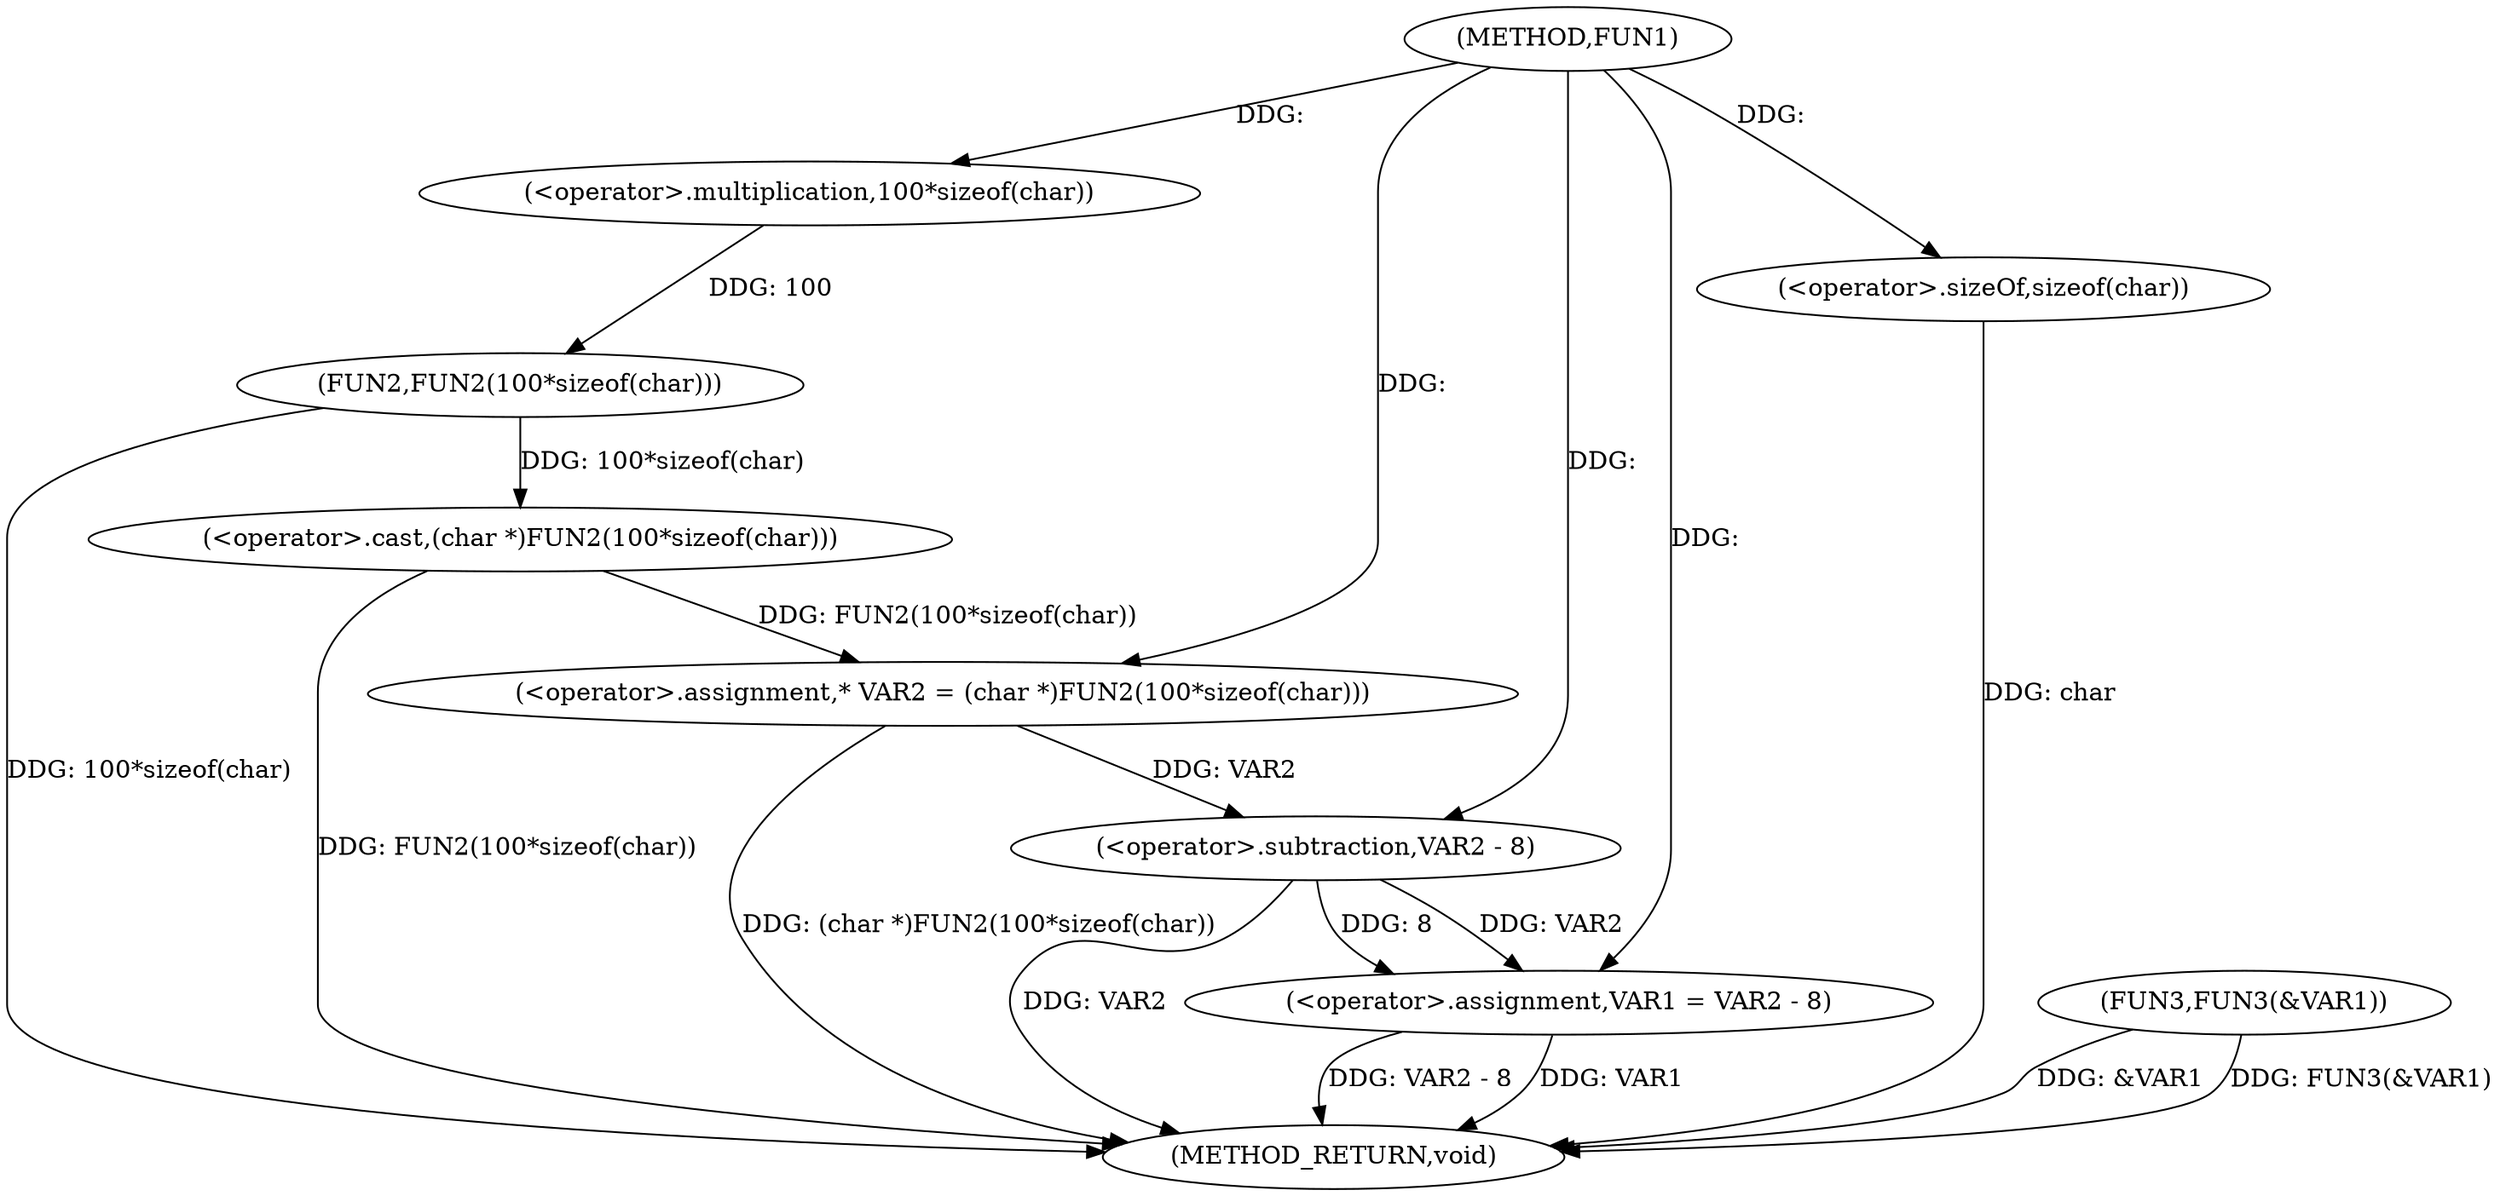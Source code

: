 digraph FUN1 {  
"1000100" [label = "(METHOD,FUN1)" ]
"1000121" [label = "(METHOD_RETURN,void)" ]
"1000104" [label = "(<operator>.assignment,* VAR2 = (char *)FUN2(100*sizeof(char)))" ]
"1000106" [label = "(<operator>.cast,(char *)FUN2(100*sizeof(char)))" ]
"1000108" [label = "(FUN2,FUN2(100*sizeof(char)))" ]
"1000109" [label = "(<operator>.multiplication,100*sizeof(char))" ]
"1000111" [label = "(<operator>.sizeOf,sizeof(char))" ]
"1000113" [label = "(<operator>.assignment,VAR1 = VAR2 - 8)" ]
"1000115" [label = "(<operator>.subtraction,VAR2 - 8)" ]
"1000118" [label = "(FUN3,FUN3(&VAR1))" ]
  "1000106" -> "1000121"  [ label = "DDG: FUN2(100*sizeof(char))"] 
  "1000113" -> "1000121"  [ label = "DDG: VAR1"] 
  "1000113" -> "1000121"  [ label = "DDG: VAR2 - 8"] 
  "1000118" -> "1000121"  [ label = "DDG: FUN3(&VAR1)"] 
  "1000111" -> "1000121"  [ label = "DDG: char"] 
  "1000118" -> "1000121"  [ label = "DDG: &VAR1"] 
  "1000115" -> "1000121"  [ label = "DDG: VAR2"] 
  "1000104" -> "1000121"  [ label = "DDG: (char *)FUN2(100*sizeof(char))"] 
  "1000108" -> "1000121"  [ label = "DDG: 100*sizeof(char)"] 
  "1000106" -> "1000104"  [ label = "DDG: FUN2(100*sizeof(char))"] 
  "1000100" -> "1000104"  [ label = "DDG: "] 
  "1000108" -> "1000106"  [ label = "DDG: 100*sizeof(char)"] 
  "1000109" -> "1000108"  [ label = "DDG: 100"] 
  "1000100" -> "1000109"  [ label = "DDG: "] 
  "1000100" -> "1000111"  [ label = "DDG: "] 
  "1000115" -> "1000113"  [ label = "DDG: VAR2"] 
  "1000115" -> "1000113"  [ label = "DDG: 8"] 
  "1000100" -> "1000113"  [ label = "DDG: "] 
  "1000104" -> "1000115"  [ label = "DDG: VAR2"] 
  "1000100" -> "1000115"  [ label = "DDG: "] 
}
